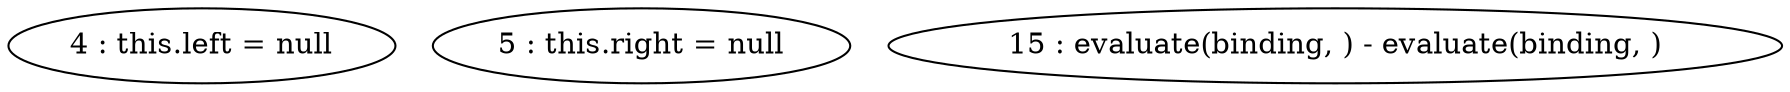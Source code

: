 digraph G {
"4 : this.left = null"
"5 : this.right = null"
"15 : evaluate(binding, ) - evaluate(binding, )"
}